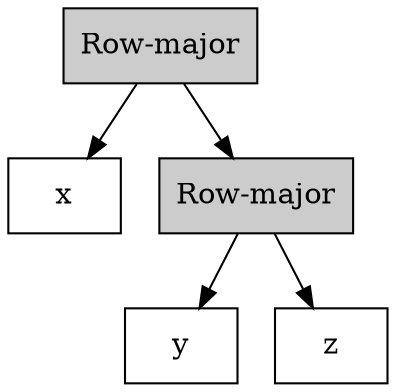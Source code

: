 digraph G {
  node [ shape="rectangle" style="filled" fillcolor="#FFFFFF" ]

  R0 -> x
  R0 -> R1
  R1 -> y
  R1 -> z

  R0 [ label="Row-major" fillcolor="#CCCCCC" ]
  R1 [ label="Row-major" fillcolor="#CCCCCC" ]
}
